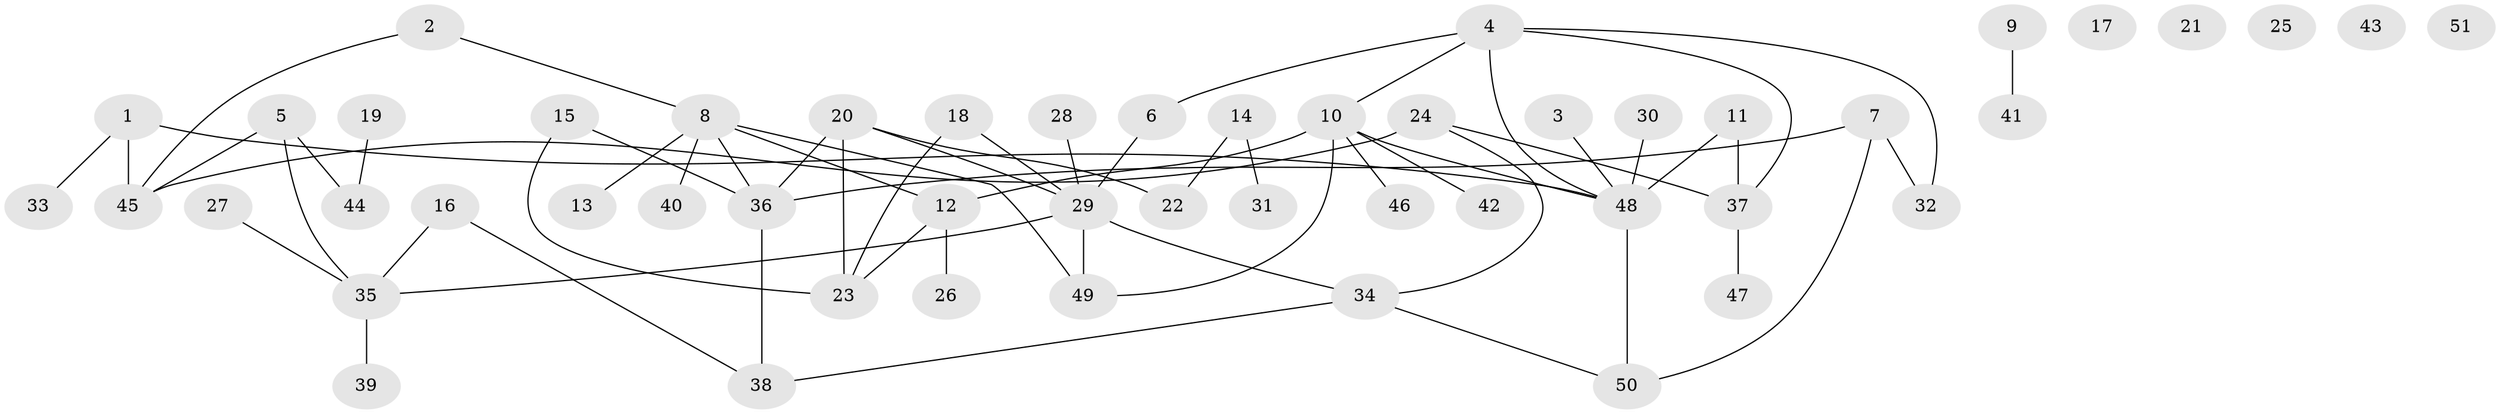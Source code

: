 // coarse degree distribution, {5: 0.14285714285714285, 6: 0.11428571428571428, 3: 0.17142857142857143, 0: 0.17142857142857143, 2: 0.08571428571428572, 1: 0.2571428571428571, 4: 0.05714285714285714}
// Generated by graph-tools (version 1.1) at 2025/23/03/03/25 07:23:24]
// undirected, 51 vertices, 61 edges
graph export_dot {
graph [start="1"]
  node [color=gray90,style=filled];
  1;
  2;
  3;
  4;
  5;
  6;
  7;
  8;
  9;
  10;
  11;
  12;
  13;
  14;
  15;
  16;
  17;
  18;
  19;
  20;
  21;
  22;
  23;
  24;
  25;
  26;
  27;
  28;
  29;
  30;
  31;
  32;
  33;
  34;
  35;
  36;
  37;
  38;
  39;
  40;
  41;
  42;
  43;
  44;
  45;
  46;
  47;
  48;
  49;
  50;
  51;
  1 -- 33;
  1 -- 45;
  1 -- 48;
  2 -- 8;
  2 -- 45;
  3 -- 48;
  4 -- 6;
  4 -- 10;
  4 -- 32;
  4 -- 37;
  4 -- 48;
  5 -- 35;
  5 -- 44;
  5 -- 45;
  6 -- 29;
  7 -- 32;
  7 -- 36;
  7 -- 50;
  8 -- 12;
  8 -- 13;
  8 -- 36;
  8 -- 40;
  8 -- 49;
  9 -- 41;
  10 -- 12;
  10 -- 42;
  10 -- 46;
  10 -- 48;
  10 -- 49;
  11 -- 37;
  11 -- 48;
  12 -- 23;
  12 -- 26;
  14 -- 22;
  14 -- 31;
  15 -- 23;
  15 -- 36;
  16 -- 35;
  16 -- 38;
  18 -- 23;
  18 -- 29;
  19 -- 44;
  20 -- 22;
  20 -- 23;
  20 -- 29;
  20 -- 36;
  24 -- 34;
  24 -- 37;
  24 -- 45;
  27 -- 35;
  28 -- 29;
  29 -- 34;
  29 -- 35;
  29 -- 49;
  30 -- 48;
  34 -- 38;
  34 -- 50;
  35 -- 39;
  36 -- 38;
  37 -- 47;
  48 -- 50;
}
